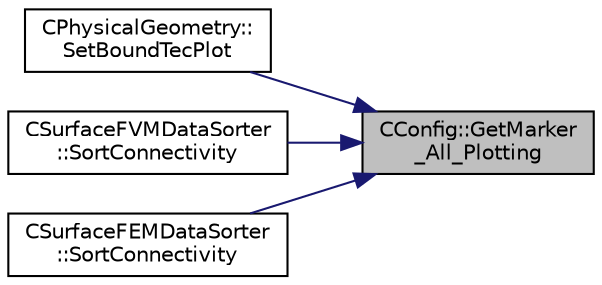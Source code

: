 digraph "CConfig::GetMarker_All_Plotting"
{
 // LATEX_PDF_SIZE
  edge [fontname="Helvetica",fontsize="10",labelfontname="Helvetica",labelfontsize="10"];
  node [fontname="Helvetica",fontsize="10",shape=record];
  rankdir="RL";
  Node1 [label="CConfig::GetMarker\l_All_Plotting",height=0.2,width=0.4,color="black", fillcolor="grey75", style="filled", fontcolor="black",tooltip="Get the plotting information for a marker val_marker."];
  Node1 -> Node2 [dir="back",color="midnightblue",fontsize="10",style="solid",fontname="Helvetica"];
  Node2 [label="CPhysicalGeometry::\lSetBoundTecPlot",height=0.2,width=0.4,color="black", fillcolor="white", style="filled",URL="$classCPhysicalGeometry.html#a6d4832623a1a76f94d381be4be47c023",tooltip="Set the output file for boundaries in Tecplot."];
  Node1 -> Node3 [dir="back",color="midnightblue",fontsize="10",style="solid",fontname="Helvetica"];
  Node3 [label="CSurfaceFVMDataSorter\l::SortConnectivity",height=0.2,width=0.4,color="black", fillcolor="white", style="filled",URL="$classCSurfaceFVMDataSorter.html#ad3324697df87ddab2cc804157b844591",tooltip="Sort the connectivities on the surface into data structures used for output file writing...."];
  Node1 -> Node4 [dir="back",color="midnightblue",fontsize="10",style="solid",fontname="Helvetica"];
  Node4 [label="CSurfaceFEMDataSorter\l::SortConnectivity",height=0.2,width=0.4,color="black", fillcolor="white", style="filled",URL="$classCSurfaceFEMDataSorter.html#ac9c76b1a4428cb3d4369903e2c501ea0",tooltip="Sort the connectivities on the surface into data structures used for output file writing...."];
}
